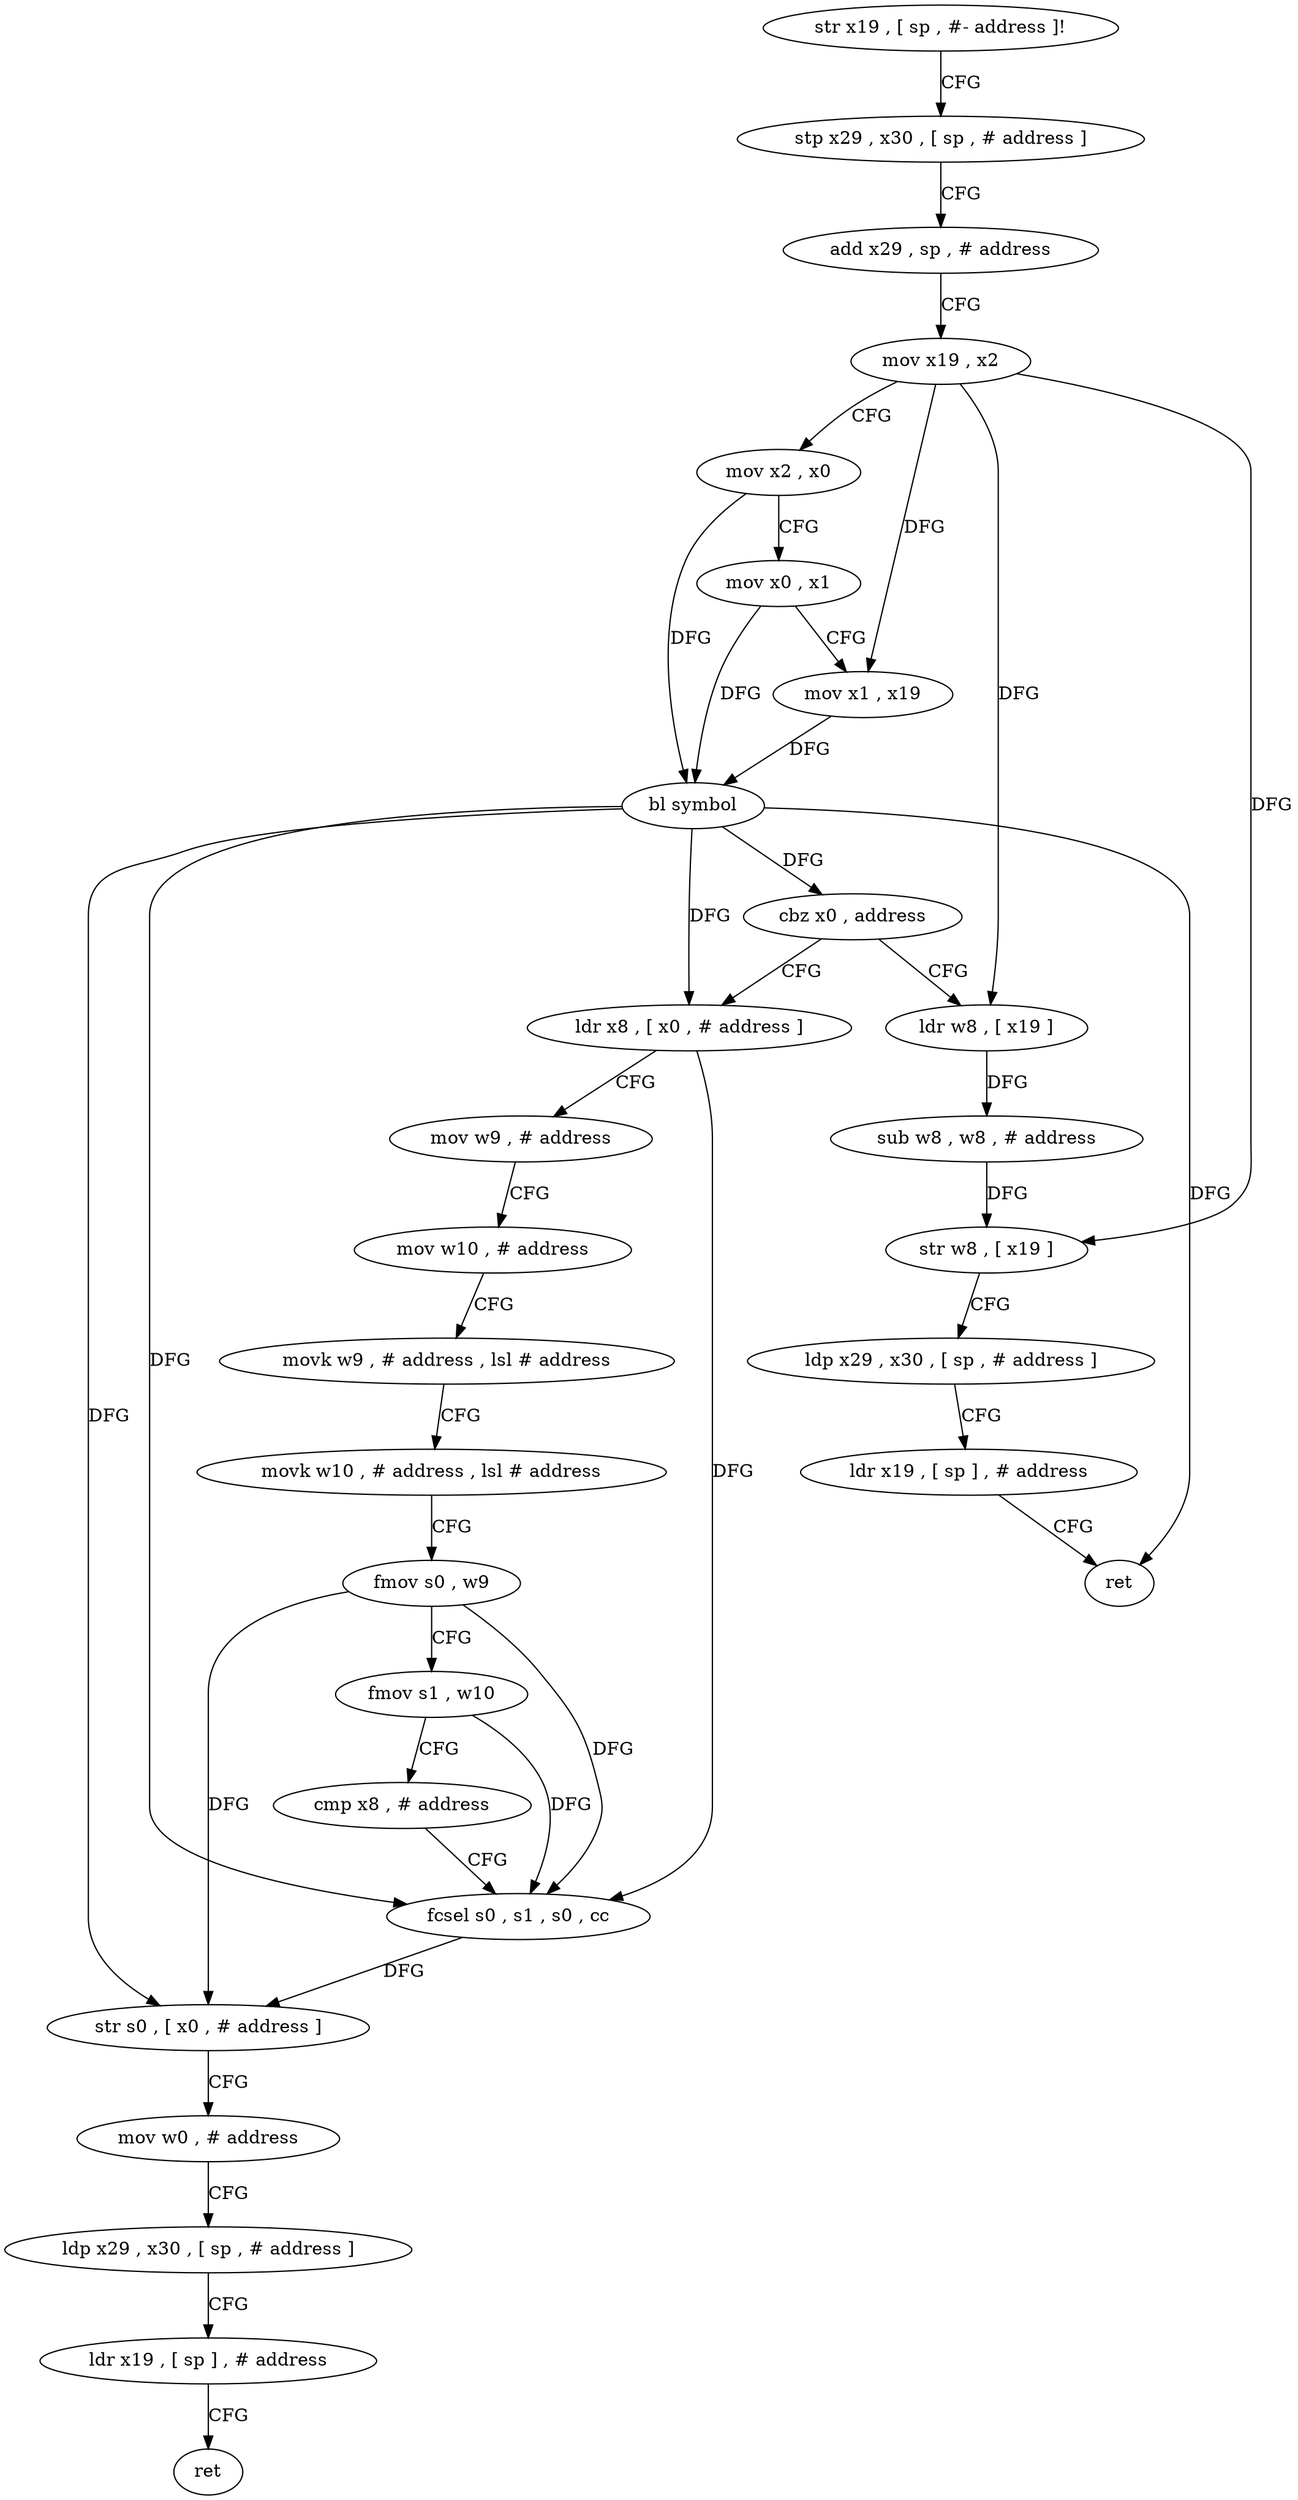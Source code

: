 digraph "func" {
"4249528" [label = "str x19 , [ sp , #- address ]!" ]
"4249532" [label = "stp x29 , x30 , [ sp , # address ]" ]
"4249536" [label = "add x29 , sp , # address" ]
"4249540" [label = "mov x19 , x2" ]
"4249544" [label = "mov x2 , x0" ]
"4249548" [label = "mov x0 , x1" ]
"4249552" [label = "mov x1 , x19" ]
"4249556" [label = "bl symbol" ]
"4249560" [label = "cbz x0 , address" ]
"4249620" [label = "ldr w8 , [ x19 ]" ]
"4249564" [label = "ldr x8 , [ x0 , # address ]" ]
"4249624" [label = "sub w8 , w8 , # address" ]
"4249628" [label = "str w8 , [ x19 ]" ]
"4249632" [label = "ldp x29 , x30 , [ sp , # address ]" ]
"4249636" [label = "ldr x19 , [ sp ] , # address" ]
"4249640" [label = "ret" ]
"4249568" [label = "mov w9 , # address" ]
"4249572" [label = "mov w10 , # address" ]
"4249576" [label = "movk w9 , # address , lsl # address" ]
"4249580" [label = "movk w10 , # address , lsl # address" ]
"4249584" [label = "fmov s0 , w9" ]
"4249588" [label = "fmov s1 , w10" ]
"4249592" [label = "cmp x8 , # address" ]
"4249596" [label = "fcsel s0 , s1 , s0 , cc" ]
"4249600" [label = "str s0 , [ x0 , # address ]" ]
"4249604" [label = "mov w0 , # address" ]
"4249608" [label = "ldp x29 , x30 , [ sp , # address ]" ]
"4249612" [label = "ldr x19 , [ sp ] , # address" ]
"4249616" [label = "ret" ]
"4249528" -> "4249532" [ label = "CFG" ]
"4249532" -> "4249536" [ label = "CFG" ]
"4249536" -> "4249540" [ label = "CFG" ]
"4249540" -> "4249544" [ label = "CFG" ]
"4249540" -> "4249552" [ label = "DFG" ]
"4249540" -> "4249620" [ label = "DFG" ]
"4249540" -> "4249628" [ label = "DFG" ]
"4249544" -> "4249548" [ label = "CFG" ]
"4249544" -> "4249556" [ label = "DFG" ]
"4249548" -> "4249552" [ label = "CFG" ]
"4249548" -> "4249556" [ label = "DFG" ]
"4249552" -> "4249556" [ label = "DFG" ]
"4249556" -> "4249560" [ label = "DFG" ]
"4249556" -> "4249640" [ label = "DFG" ]
"4249556" -> "4249564" [ label = "DFG" ]
"4249556" -> "4249600" [ label = "DFG" ]
"4249556" -> "4249596" [ label = "DFG" ]
"4249560" -> "4249620" [ label = "CFG" ]
"4249560" -> "4249564" [ label = "CFG" ]
"4249620" -> "4249624" [ label = "DFG" ]
"4249564" -> "4249568" [ label = "CFG" ]
"4249564" -> "4249596" [ label = "DFG" ]
"4249624" -> "4249628" [ label = "DFG" ]
"4249628" -> "4249632" [ label = "CFG" ]
"4249632" -> "4249636" [ label = "CFG" ]
"4249636" -> "4249640" [ label = "CFG" ]
"4249568" -> "4249572" [ label = "CFG" ]
"4249572" -> "4249576" [ label = "CFG" ]
"4249576" -> "4249580" [ label = "CFG" ]
"4249580" -> "4249584" [ label = "CFG" ]
"4249584" -> "4249588" [ label = "CFG" ]
"4249584" -> "4249596" [ label = "DFG" ]
"4249584" -> "4249600" [ label = "DFG" ]
"4249588" -> "4249592" [ label = "CFG" ]
"4249588" -> "4249596" [ label = "DFG" ]
"4249592" -> "4249596" [ label = "CFG" ]
"4249596" -> "4249600" [ label = "DFG" ]
"4249600" -> "4249604" [ label = "CFG" ]
"4249604" -> "4249608" [ label = "CFG" ]
"4249608" -> "4249612" [ label = "CFG" ]
"4249612" -> "4249616" [ label = "CFG" ]
}
